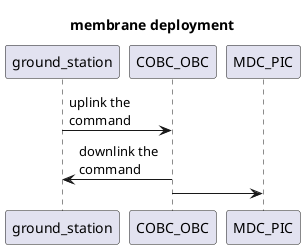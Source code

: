 smembrane_deployment.pu

@startuml
title membrane deployment
ground_station -> COBC_OBC: uplink the \ncommand
COBC_OBC -> ground_station: downlink the \ncommand
COBC_OBC -> MDC_PIC: 
@enduml